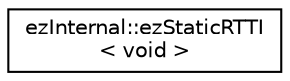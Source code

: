 digraph "Graphical Class Hierarchy"
{
 // LATEX_PDF_SIZE
  edge [fontname="Helvetica",fontsize="10",labelfontname="Helvetica",labelfontsize="10"];
  node [fontname="Helvetica",fontsize="10",shape=record];
  rankdir="LR";
  Node0 [label="ezInternal::ezStaticRTTI\l\< void \>",height=0.2,width=0.4,color="black", fillcolor="white", style="filled",URL="$db/d0c/structez_internal_1_1ez_static_r_t_t_i_3_01void_01_4.htm",tooltip=" "];
}
